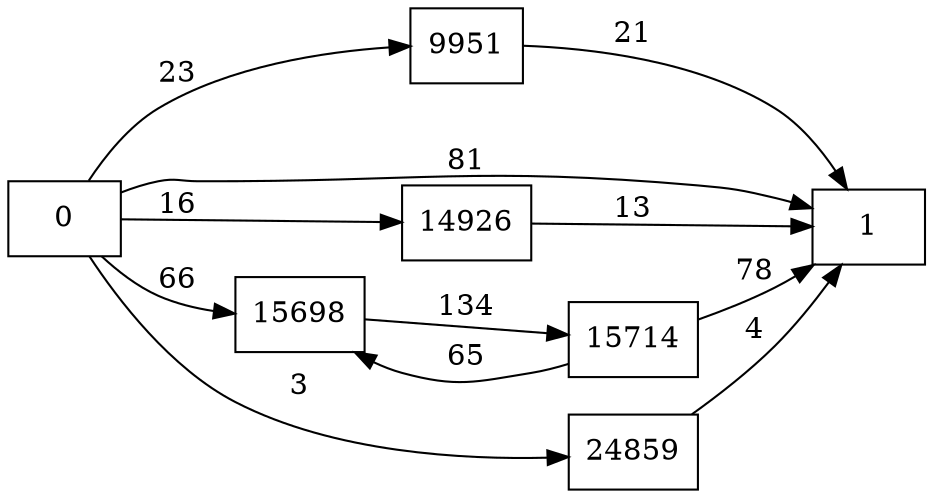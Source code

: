 digraph {
	graph [rankdir=LR]
	node [shape=rectangle]
	9951 -> 1 [label=21]
	14926 -> 1 [label=13]
	15698 -> 15714 [label=134]
	15714 -> 15698 [label=65]
	15714 -> 1 [label=78]
	24859 -> 1 [label=4]
	0 -> 1 [label=81]
	0 -> 9951 [label=23]
	0 -> 14926 [label=16]
	0 -> 15698 [label=66]
	0 -> 24859 [label=3]
}
